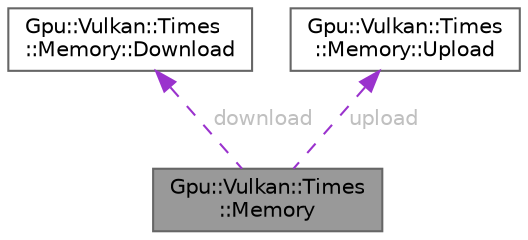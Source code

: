 digraph "Gpu::Vulkan::Times::Memory"
{
 // LATEX_PDF_SIZE
  bgcolor="transparent";
  edge [fontname=Helvetica,fontsize=10,labelfontname=Helvetica,labelfontsize=10];
  node [fontname=Helvetica,fontsize=10,shape=box,height=0.2,width=0.4];
  Node1 [id="Node000001",label="Gpu::Vulkan::Times\l::Memory",height=0.2,width=0.4,color="gray40", fillcolor="grey60", style="filled", fontcolor="black",tooltip=" "];
  Node2 -> Node1 [id="edge1_Node000001_Node000002",dir="back",color="darkorchid3",style="dashed",tooltip=" ",label=" download",fontcolor="grey" ];
  Node2 [id="Node000002",label="Gpu::Vulkan::Times\l::Memory::Download",height=0.2,width=0.4,color="gray40", fillcolor="white", style="filled",URL="$classGpu_1_1Vulkan_1_1Times_1_1Memory_1_1Download.html",tooltip=" "];
  Node3 -> Node1 [id="edge2_Node000001_Node000003",dir="back",color="darkorchid3",style="dashed",tooltip=" ",label=" upload",fontcolor="grey" ];
  Node3 [id="Node000003",label="Gpu::Vulkan::Times\l::Memory::Upload",height=0.2,width=0.4,color="gray40", fillcolor="white", style="filled",URL="$classGpu_1_1Vulkan_1_1Times_1_1Memory_1_1Upload.html",tooltip=" "];
}
